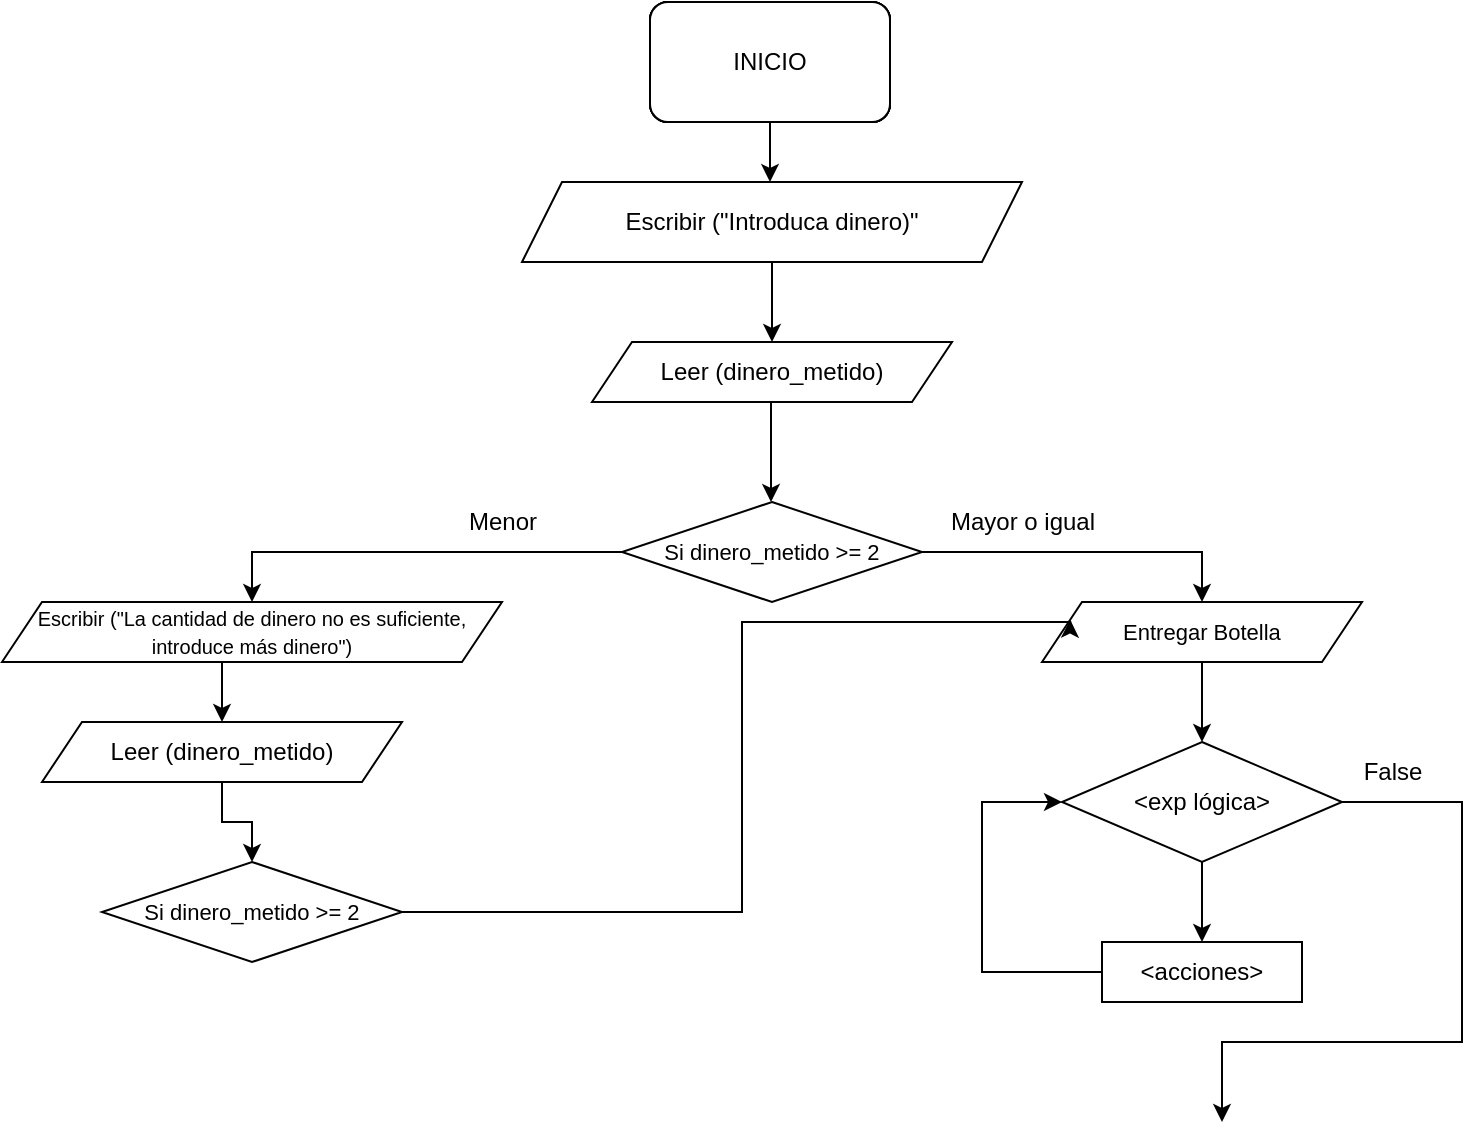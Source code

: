 <mxfile version="20.3.3" type="github">
  <diagram id="1XjNQObzMwLtmU3Wl38Y" name="Página-1">
    <mxGraphModel dx="953" dy="532" grid="1" gridSize="10" guides="1" tooltips="1" connect="1" arrows="1" fold="1" page="1" pageScale="1" pageWidth="827" pageHeight="1169" math="0" shadow="0">
      <root>
        <mxCell id="0" />
        <mxCell id="1" parent="0" />
        <mxCell id="wKU1zmOduOE47sI-MYQm-1" value="" style="rounded=1;whiteSpace=wrap;html=1;" vertex="1" parent="1">
          <mxGeometry x="354" y="20" width="120" height="60" as="geometry" />
        </mxCell>
        <mxCell id="wKU1zmOduOE47sI-MYQm-3" value="" style="rounded=1;whiteSpace=wrap;html=1;" vertex="1" parent="1">
          <mxGeometry x="354" y="20" width="120" height="60" as="geometry" />
        </mxCell>
        <mxCell id="wKU1zmOduOE47sI-MYQm-5" value="" style="rounded=1;whiteSpace=wrap;html=1;" vertex="1" parent="1">
          <mxGeometry x="354" y="20" width="120" height="60" as="geometry" />
        </mxCell>
        <mxCell id="wKU1zmOduOE47sI-MYQm-7" value="INICIO" style="rounded=1;whiteSpace=wrap;html=1;" vertex="1" parent="1">
          <mxGeometry x="354" y="20" width="120" height="60" as="geometry" />
        </mxCell>
        <mxCell id="wKU1zmOduOE47sI-MYQm-8" value="" style="endArrow=classic;html=1;rounded=0;exitX=0.5;exitY=1;exitDx=0;exitDy=0;" edge="1" source="wKU1zmOduOE47sI-MYQm-7" parent="1">
          <mxGeometry width="50" height="50" relative="1" as="geometry">
            <mxPoint x="624" y="260" as="sourcePoint" />
            <mxPoint x="414" y="110" as="targetPoint" />
          </mxGeometry>
        </mxCell>
        <mxCell id="wKU1zmOduOE47sI-MYQm-11" style="edgeStyle=orthogonalEdgeStyle;rounded=0;orthogonalLoop=1;jettySize=auto;html=1;entryX=0.5;entryY=0;entryDx=0;entryDy=0;" edge="1" parent="1" source="wKU1zmOduOE47sI-MYQm-9" target="wKU1zmOduOE47sI-MYQm-10">
          <mxGeometry relative="1" as="geometry" />
        </mxCell>
        <mxCell id="wKU1zmOduOE47sI-MYQm-9" value="Escribir (&quot;Introduca dinero)&quot;" style="shape=parallelogram;perimeter=parallelogramPerimeter;whiteSpace=wrap;html=1;fixedSize=1;" vertex="1" parent="1">
          <mxGeometry x="290" y="110" width="250" height="40" as="geometry" />
        </mxCell>
        <mxCell id="wKU1zmOduOE47sI-MYQm-10" value="Leer (dinero_metido)" style="shape=parallelogram;perimeter=parallelogramPerimeter;whiteSpace=wrap;html=1;fixedSize=1;" vertex="1" parent="1">
          <mxGeometry x="325" y="190" width="180" height="30" as="geometry" />
        </mxCell>
        <mxCell id="wKU1zmOduOE47sI-MYQm-18" value="" style="endArrow=classic;html=1;rounded=0;" edge="1" parent="1">
          <mxGeometry width="50" height="50" relative="1" as="geometry">
            <mxPoint x="414.5" y="220" as="sourcePoint" />
            <mxPoint x="414.5" y="270" as="targetPoint" />
            <Array as="points">
              <mxPoint x="414.5" y="270" />
            </Array>
          </mxGeometry>
        </mxCell>
        <mxCell id="wKU1zmOduOE47sI-MYQm-47" style="edgeStyle=orthogonalEdgeStyle;rounded=0;orthogonalLoop=1;jettySize=auto;html=1;fontSize=11;entryX=0.5;entryY=0;entryDx=0;entryDy=0;" edge="1" parent="1" source="wKU1zmOduOE47sI-MYQm-44" target="wKU1zmOduOE47sI-MYQm-45">
          <mxGeometry relative="1" as="geometry">
            <mxPoint x="210" y="295" as="targetPoint" />
          </mxGeometry>
        </mxCell>
        <mxCell id="wKU1zmOduOE47sI-MYQm-48" style="edgeStyle=orthogonalEdgeStyle;rounded=0;orthogonalLoop=1;jettySize=auto;html=1;entryX=0.5;entryY=0;entryDx=0;entryDy=0;fontSize=11;" edge="1" parent="1" source="wKU1zmOduOE47sI-MYQm-44" target="wKU1zmOduOE47sI-MYQm-46">
          <mxGeometry relative="1" as="geometry" />
        </mxCell>
        <mxCell id="wKU1zmOduOE47sI-MYQm-44" value="Si dinero_metido &amp;gt;= 2" style="rhombus;whiteSpace=wrap;html=1;fontSize=11;" vertex="1" parent="1">
          <mxGeometry x="340" y="270" width="150" height="50" as="geometry" />
        </mxCell>
        <mxCell id="wKU1zmOduOE47sI-MYQm-59" style="edgeStyle=orthogonalEdgeStyle;rounded=0;orthogonalLoop=1;jettySize=auto;html=1;exitX=0.5;exitY=1;exitDx=0;exitDy=0;entryX=0.5;entryY=0;entryDx=0;entryDy=0;fontSize=12;" edge="1" parent="1" source="wKU1zmOduOE47sI-MYQm-45" target="wKU1zmOduOE47sI-MYQm-58">
          <mxGeometry relative="1" as="geometry" />
        </mxCell>
        <mxCell id="wKU1zmOduOE47sI-MYQm-45" value="&lt;font size=&quot;1&quot;&gt;Escribir (&quot;La cantidad de dinero no es suficiente, introduce más dinero&quot;)&lt;/font&gt;" style="shape=parallelogram;perimeter=parallelogramPerimeter;whiteSpace=wrap;html=1;fixedSize=1;fontSize=11;" vertex="1" parent="1">
          <mxGeometry x="30" y="320" width="250" height="30" as="geometry" />
        </mxCell>
        <mxCell id="wKU1zmOduOE47sI-MYQm-46" value="Entregar Botella" style="shape=parallelogram;perimeter=parallelogramPerimeter;whiteSpace=wrap;html=1;fixedSize=1;fontSize=11;" vertex="1" parent="1">
          <mxGeometry x="550" y="320" width="160" height="30" as="geometry" />
        </mxCell>
        <mxCell id="wKU1zmOduOE47sI-MYQm-49" style="edgeStyle=orthogonalEdgeStyle;rounded=0;orthogonalLoop=1;jettySize=auto;html=1;fontSize=12;" edge="1" source="wKU1zmOduOE47sI-MYQm-50" parent="1">
          <mxGeometry relative="1" as="geometry">
            <mxPoint x="640" y="580" as="targetPoint" />
            <Array as="points">
              <mxPoint x="760" y="420" />
              <mxPoint x="760" y="540" />
              <mxPoint x="640" y="540" />
            </Array>
          </mxGeometry>
        </mxCell>
        <mxCell id="wKU1zmOduOE47sI-MYQm-50" value="&amp;lt;exp lógica&amp;gt;" style="rhombus;whiteSpace=wrap;html=1;fontSize=12;" vertex="1" parent="1">
          <mxGeometry x="560" y="390" width="140" height="60" as="geometry" />
        </mxCell>
        <mxCell id="wKU1zmOduOE47sI-MYQm-51" value="" style="endArrow=classic;html=1;rounded=0;entryX=0.5;entryY=0;entryDx=0;entryDy=0;fontSize=12;" edge="1" target="wKU1zmOduOE47sI-MYQm-50" parent="1">
          <mxGeometry width="50" height="50" relative="1" as="geometry">
            <mxPoint x="630" y="350" as="sourcePoint" />
            <mxPoint x="650" y="300" as="targetPoint" />
          </mxGeometry>
        </mxCell>
        <mxCell id="wKU1zmOduOE47sI-MYQm-52" style="edgeStyle=orthogonalEdgeStyle;rounded=0;orthogonalLoop=1;jettySize=auto;html=1;entryX=0;entryY=0.5;entryDx=0;entryDy=0;fontSize=12;" edge="1" source="wKU1zmOduOE47sI-MYQm-53" target="wKU1zmOduOE47sI-MYQm-50" parent="1">
          <mxGeometry relative="1" as="geometry">
            <mxPoint x="520" y="390" as="targetPoint" />
            <Array as="points">
              <mxPoint x="520" y="505" />
              <mxPoint x="520" y="420" />
            </Array>
          </mxGeometry>
        </mxCell>
        <mxCell id="wKU1zmOduOE47sI-MYQm-53" value="&amp;lt;acciones&amp;gt;" style="rounded=0;whiteSpace=wrap;html=1;fontSize=12;" vertex="1" parent="1">
          <mxGeometry x="580" y="490" width="100" height="30" as="geometry" />
        </mxCell>
        <mxCell id="wKU1zmOduOE47sI-MYQm-54" value="" style="endArrow=classic;html=1;rounded=0;entryX=0.5;entryY=0;entryDx=0;entryDy=0;exitX=0.5;exitY=1;exitDx=0;exitDy=0;fontSize=12;" edge="1" source="wKU1zmOduOE47sI-MYQm-50" target="wKU1zmOduOE47sI-MYQm-53" parent="1">
          <mxGeometry width="50" height="50" relative="1" as="geometry">
            <mxPoint x="500" y="470" as="sourcePoint" />
            <mxPoint x="550" y="420" as="targetPoint" />
          </mxGeometry>
        </mxCell>
        <mxCell id="wKU1zmOduOE47sI-MYQm-55" value="False" style="text;html=1;align=center;verticalAlign=middle;resizable=0;points=[];autosize=1;strokeColor=none;fillColor=none;fontSize=12;" vertex="1" parent="1">
          <mxGeometry x="700" y="390" width="50" height="30" as="geometry" />
        </mxCell>
        <mxCell id="wKU1zmOduOE47sI-MYQm-56" value="Menor" style="text;html=1;align=center;verticalAlign=middle;resizable=0;points=[];autosize=1;strokeColor=none;fillColor=none;fontSize=12;" vertex="1" parent="1">
          <mxGeometry x="250" y="265" width="60" height="30" as="geometry" />
        </mxCell>
        <mxCell id="wKU1zmOduOE47sI-MYQm-57" value="Mayor o igual&lt;br&gt;" style="text;html=1;align=center;verticalAlign=middle;resizable=0;points=[];autosize=1;strokeColor=none;fillColor=none;fontSize=12;" vertex="1" parent="1">
          <mxGeometry x="490" y="265" width="100" height="30" as="geometry" />
        </mxCell>
        <mxCell id="wKU1zmOduOE47sI-MYQm-61" style="edgeStyle=orthogonalEdgeStyle;rounded=0;orthogonalLoop=1;jettySize=auto;html=1;exitX=0.5;exitY=1;exitDx=0;exitDy=0;entryX=0.5;entryY=0;entryDx=0;entryDy=0;fontSize=12;" edge="1" parent="1" source="wKU1zmOduOE47sI-MYQm-58" target="wKU1zmOduOE47sI-MYQm-60">
          <mxGeometry relative="1" as="geometry" />
        </mxCell>
        <mxCell id="wKU1zmOduOE47sI-MYQm-58" value="Leer (dinero_metido)" style="shape=parallelogram;perimeter=parallelogramPerimeter;whiteSpace=wrap;html=1;fixedSize=1;" vertex="1" parent="1">
          <mxGeometry x="50" y="380" width="180" height="30" as="geometry" />
        </mxCell>
        <mxCell id="wKU1zmOduOE47sI-MYQm-62" style="edgeStyle=orthogonalEdgeStyle;rounded=0;orthogonalLoop=1;jettySize=auto;html=1;exitX=1;exitY=0.5;exitDx=0;exitDy=0;fontSize=12;entryX=0;entryY=0.25;entryDx=0;entryDy=0;" edge="1" parent="1" source="wKU1zmOduOE47sI-MYQm-60" target="wKU1zmOduOE47sI-MYQm-46">
          <mxGeometry relative="1" as="geometry">
            <mxPoint x="440" y="330" as="targetPoint" />
            <Array as="points">
              <mxPoint x="400" y="475" />
              <mxPoint x="400" y="330" />
              <mxPoint x="564" y="330" />
            </Array>
          </mxGeometry>
        </mxCell>
        <mxCell id="wKU1zmOduOE47sI-MYQm-60" value="Si dinero_metido &amp;gt;= 2" style="rhombus;whiteSpace=wrap;html=1;fontSize=11;" vertex="1" parent="1">
          <mxGeometry x="80" y="450" width="150" height="50" as="geometry" />
        </mxCell>
      </root>
    </mxGraphModel>
  </diagram>
</mxfile>
